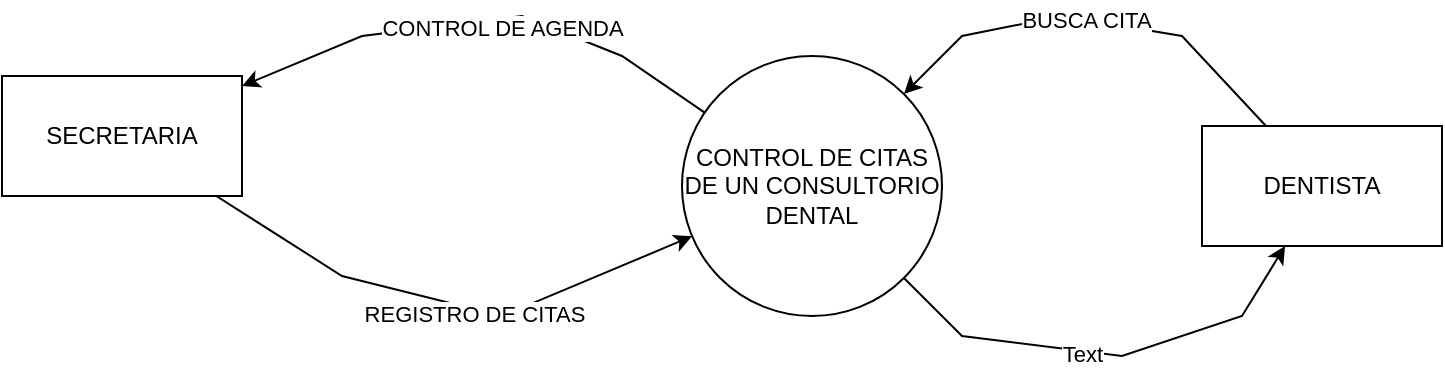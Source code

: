 <mxfile version="21.0.4" type="github">
  <diagram name="Página-1" id="dDxZZ1QTz9MJK-hzdLoZ">
    <mxGraphModel dx="1028" dy="532" grid="1" gridSize="10" guides="1" tooltips="1" connect="1" arrows="1" fold="1" page="1" pageScale="1" pageWidth="827" pageHeight="1169" math="0" shadow="0">
      <root>
        <mxCell id="0" />
        <mxCell id="1" parent="0" />
        <mxCell id="8u683kFg1VxdrmvNKoR9-1" value="CONTROL DE CITAS DE UN CONSULTORIO DENTAL" style="ellipse;whiteSpace=wrap;html=1;aspect=fixed;" vertex="1" parent="1">
          <mxGeometry x="390" y="110" width="130" height="130" as="geometry" />
        </mxCell>
        <mxCell id="8u683kFg1VxdrmvNKoR9-2" value="SECRETARIA" style="rounded=0;whiteSpace=wrap;html=1;" vertex="1" parent="1">
          <mxGeometry x="50" y="120" width="120" height="60" as="geometry" />
        </mxCell>
        <mxCell id="8u683kFg1VxdrmvNKoR9-11" value="" style="endArrow=classic;html=1;rounded=0;" edge="1" parent="1" source="8u683kFg1VxdrmvNKoR9-1" target="8u683kFg1VxdrmvNKoR9-2">
          <mxGeometry width="50" height="50" relative="1" as="geometry">
            <mxPoint x="390" y="150" as="sourcePoint" />
            <mxPoint x="440" y="100" as="targetPoint" />
            <Array as="points">
              <mxPoint x="360" y="110" />
              <mxPoint x="310" y="90" />
              <mxPoint x="230" y="100" />
            </Array>
          </mxGeometry>
        </mxCell>
        <mxCell id="8u683kFg1VxdrmvNKoR9-12" value="CONTROL DE AGENDA" style="edgeLabel;html=1;align=center;verticalAlign=middle;resizable=0;points=[];" vertex="1" connectable="0" parent="8u683kFg1VxdrmvNKoR9-11">
          <mxGeometry x="-0.082" y="4" relative="1" as="geometry">
            <mxPoint as="offset" />
          </mxGeometry>
        </mxCell>
        <mxCell id="8u683kFg1VxdrmvNKoR9-24" value="DENTISTA" style="rounded=0;whiteSpace=wrap;html=1;" vertex="1" parent="1">
          <mxGeometry x="650" y="145" width="120" height="60" as="geometry" />
        </mxCell>
        <mxCell id="8u683kFg1VxdrmvNKoR9-25" value="" style="endArrow=classic;html=1;rounded=0;" edge="1" parent="1" source="8u683kFg1VxdrmvNKoR9-2" target="8u683kFg1VxdrmvNKoR9-1">
          <mxGeometry width="50" height="50" relative="1" as="geometry">
            <mxPoint x="440" y="150" as="sourcePoint" />
            <mxPoint x="480" y="270" as="targetPoint" />
            <Array as="points">
              <mxPoint x="220" y="220" />
              <mxPoint x="300" y="240" />
            </Array>
          </mxGeometry>
        </mxCell>
        <mxCell id="8u683kFg1VxdrmvNKoR9-27" value="REGISTRO DE CITAS" style="edgeLabel;html=1;align=center;verticalAlign=middle;resizable=0;points=[];" vertex="1" connectable="0" parent="8u683kFg1VxdrmvNKoR9-25">
          <mxGeometry x="0.101" y="-2" relative="1" as="geometry">
            <mxPoint as="offset" />
          </mxGeometry>
        </mxCell>
        <mxCell id="8u683kFg1VxdrmvNKoR9-28" value="" style="endArrow=classic;html=1;rounded=0;" edge="1" parent="1" source="8u683kFg1VxdrmvNKoR9-24" target="8u683kFg1VxdrmvNKoR9-1">
          <mxGeometry width="50" height="50" relative="1" as="geometry">
            <mxPoint x="440" y="150" as="sourcePoint" />
            <mxPoint x="490" y="100" as="targetPoint" />
            <Array as="points">
              <mxPoint x="640" y="100" />
              <mxPoint x="580" y="90" />
              <mxPoint x="530" y="100" />
            </Array>
          </mxGeometry>
        </mxCell>
        <mxCell id="8u683kFg1VxdrmvNKoR9-30" value="BUSCA CITA" style="edgeLabel;html=1;align=center;verticalAlign=middle;resizable=0;points=[];" vertex="1" connectable="0" parent="8u683kFg1VxdrmvNKoR9-28">
          <mxGeometry x="0.029" relative="1" as="geometry">
            <mxPoint as="offset" />
          </mxGeometry>
        </mxCell>
        <mxCell id="8u683kFg1VxdrmvNKoR9-29" value="" style="endArrow=classic;html=1;rounded=0;" edge="1" parent="1" source="8u683kFg1VxdrmvNKoR9-1" target="8u683kFg1VxdrmvNKoR9-24">
          <mxGeometry width="50" height="50" relative="1" as="geometry">
            <mxPoint x="440" y="150" as="sourcePoint" />
            <mxPoint x="490" y="100" as="targetPoint" />
            <Array as="points">
              <mxPoint x="530" y="250" />
              <mxPoint x="610" y="260" />
              <mxPoint x="670" y="240" />
            </Array>
          </mxGeometry>
        </mxCell>
        <mxCell id="8u683kFg1VxdrmvNKoR9-31" value="Text" style="edgeLabel;html=1;align=center;verticalAlign=middle;resizable=0;points=[];" vertex="1" connectable="0" parent="8u683kFg1VxdrmvNKoR9-29">
          <mxGeometry x="-0.103" y="-1" relative="1" as="geometry">
            <mxPoint as="offset" />
          </mxGeometry>
        </mxCell>
      </root>
    </mxGraphModel>
  </diagram>
</mxfile>
